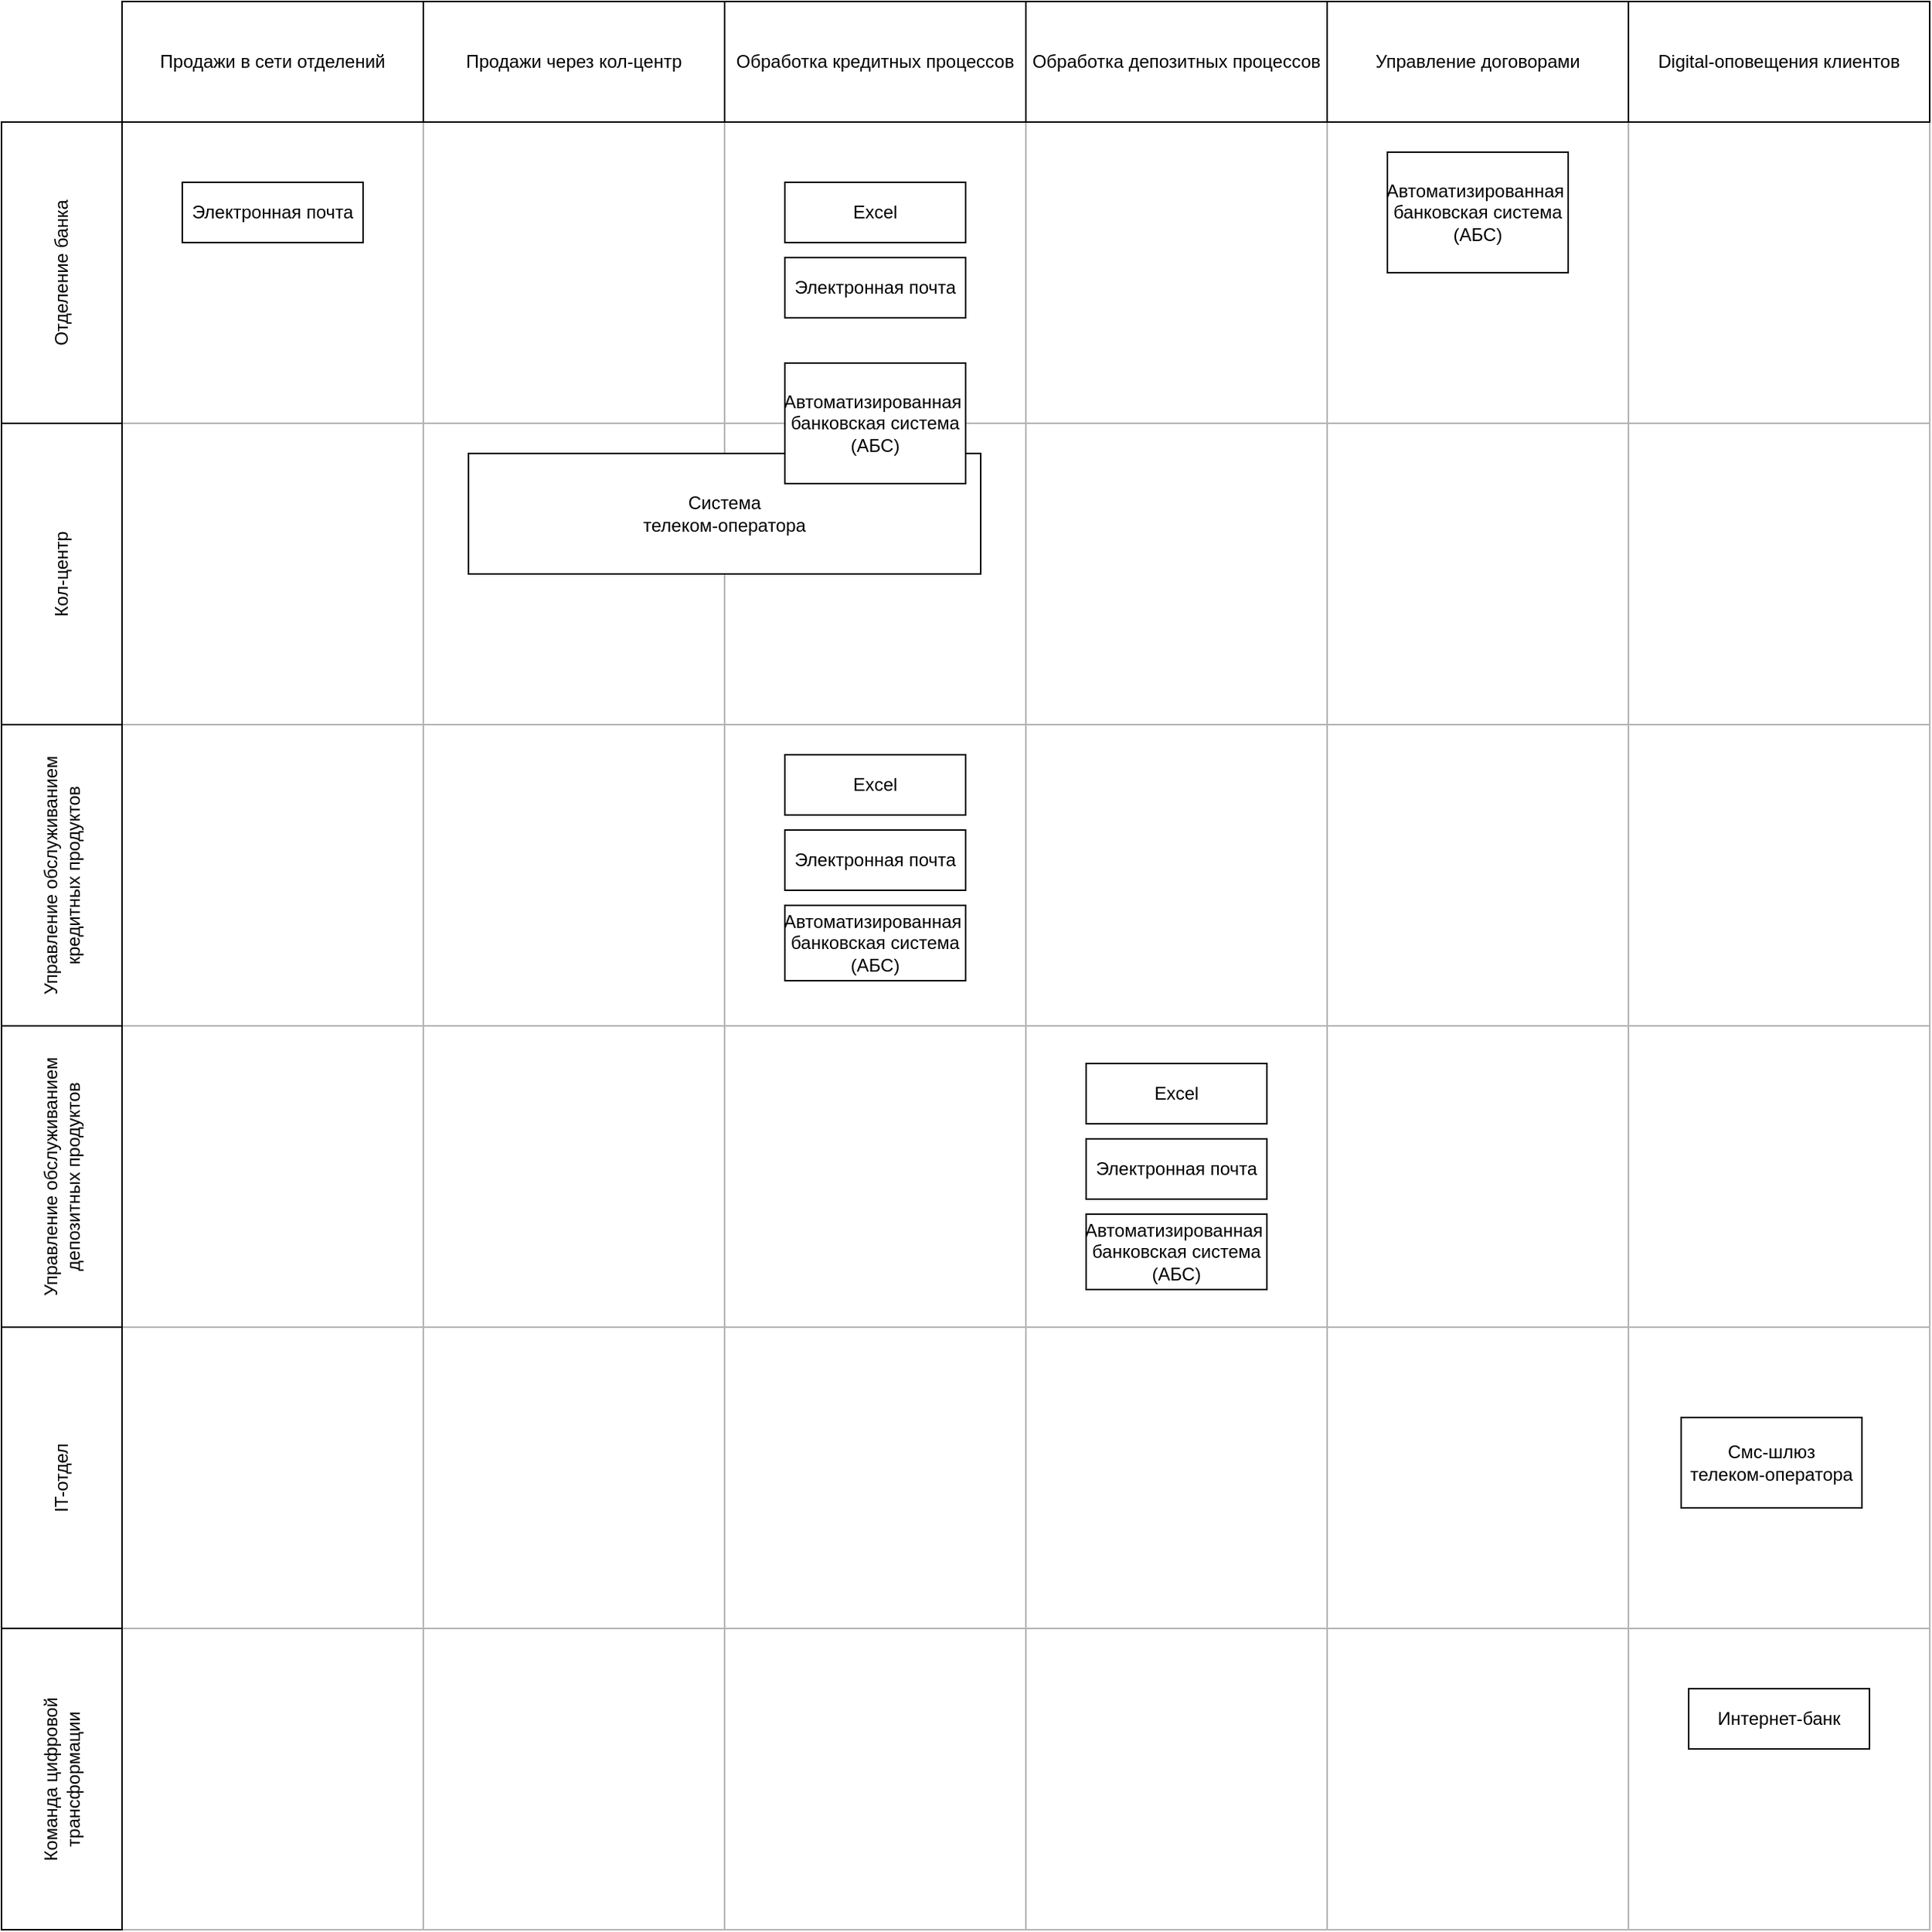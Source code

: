 <mxfile version="26.0.16">
  <diagram name="Page-1" id="A6BDwj9-TkVas7W6s6tt">
    <mxGraphModel dx="2954" dy="1196" grid="1" gridSize="10" guides="1" tooltips="1" connect="1" arrows="1" fold="1" page="1" pageScale="1" pageWidth="850" pageHeight="1100" math="0" shadow="0">
      <root>
        <mxCell id="0" />
        <mxCell id="1" parent="0" />
        <mxCell id="f2bEsp_f9rbMelp1hZP9-48" value="" style="rounded=0;whiteSpace=wrap;html=1;fillColor=none;strokeColor=#B3B3B3;movable=0;resizable=0;rotatable=0;deletable=0;editable=0;locked=1;connectable=0;" vertex="1" parent="1">
          <mxGeometry x="120" y="920" width="1200" height="200" as="geometry" />
        </mxCell>
        <mxCell id="f2bEsp_f9rbMelp1hZP9-31" value="" style="rounded=0;whiteSpace=wrap;html=1;fillColor=none;strokeColor=#B3B3B3;movable=0;resizable=0;rotatable=0;deletable=0;editable=0;locked=1;connectable=0;" vertex="1" parent="1">
          <mxGeometry x="120" y="120" width="200" height="1200" as="geometry" />
        </mxCell>
        <mxCell id="f2bEsp_f9rbMelp1hZP9-30" value="" style="rounded=0;whiteSpace=wrap;html=1;fillColor=none;strokeColor=#B3B3B3;movable=0;resizable=0;rotatable=0;deletable=0;editable=0;locked=1;connectable=0;" vertex="1" parent="1">
          <mxGeometry x="320" y="120" width="200" height="1200" as="geometry" />
        </mxCell>
        <mxCell id="f2bEsp_f9rbMelp1hZP9-29" value="" style="rounded=0;whiteSpace=wrap;html=1;fillColor=none;strokeColor=#B3B3B3;movable=0;resizable=0;rotatable=0;deletable=0;editable=0;locked=1;connectable=0;" vertex="1" parent="1">
          <mxGeometry x="520" y="120" width="200" height="1200" as="geometry" />
        </mxCell>
        <mxCell id="f2bEsp_f9rbMelp1hZP9-26" value="" style="rounded=0;whiteSpace=wrap;html=1;fillColor=none;strokeColor=#B3B3B3;movable=0;resizable=0;rotatable=0;deletable=0;editable=0;locked=1;connectable=0;" vertex="1" parent="1">
          <mxGeometry x="120" y="320" width="1200" height="200" as="geometry" />
        </mxCell>
        <mxCell id="f2bEsp_f9rbMelp1hZP9-25" value="" style="rounded=0;whiteSpace=wrap;html=1;fillColor=none;strokeColor=#B3B3B3;movable=0;resizable=0;rotatable=0;deletable=0;editable=0;locked=1;connectable=0;" vertex="1" parent="1">
          <mxGeometry x="120" y="120" width="1200" height="200" as="geometry" />
        </mxCell>
        <mxCell id="f2bEsp_f9rbMelp1hZP9-27" value="" style="rounded=0;whiteSpace=wrap;html=1;fillColor=none;strokeColor=#B3B3B3;movable=0;resizable=0;rotatable=0;deletable=0;editable=0;locked=1;connectable=0;" vertex="1" parent="1">
          <mxGeometry x="120" y="520" width="1200" height="200" as="geometry" />
        </mxCell>
        <mxCell id="f2bEsp_f9rbMelp1hZP9-28" value="" style="rounded=0;whiteSpace=wrap;html=1;fillColor=none;strokeColor=#B3B3B3;movable=0;resizable=0;rotatable=0;deletable=0;editable=0;locked=1;connectable=0;" vertex="1" parent="1">
          <mxGeometry x="120" y="720" width="1200" height="200" as="geometry" />
        </mxCell>
        <mxCell id="f2bEsp_f9rbMelp1hZP9-33" value="" style="rounded=0;whiteSpace=wrap;html=1;fillColor=none;strokeColor=#B3B3B3;movable=0;resizable=0;rotatable=0;deletable=0;editable=0;locked=1;connectable=0;" vertex="1" parent="1">
          <mxGeometry x="720" y="120" width="200" height="1200" as="geometry" />
        </mxCell>
        <mxCell id="f2bEsp_f9rbMelp1hZP9-35" value="" style="rounded=0;whiteSpace=wrap;html=1;fillColor=none;strokeColor=#B3B3B3;movable=0;resizable=0;rotatable=0;deletable=0;editable=0;locked=1;connectable=0;" vertex="1" parent="1">
          <mxGeometry x="920" y="120" width="200" height="1200" as="geometry" />
        </mxCell>
        <mxCell id="f2bEsp_f9rbMelp1hZP9-49" value="" style="rounded=0;whiteSpace=wrap;html=1;fillColor=none;strokeColor=#B3B3B3;movable=0;resizable=0;rotatable=0;deletable=0;editable=0;locked=1;connectable=0;" vertex="1" parent="1">
          <mxGeometry x="120" y="1120" width="1200" height="200" as="geometry" />
        </mxCell>
        <mxCell id="f2bEsp_f9rbMelp1hZP9-37" value="" style="rounded=0;whiteSpace=wrap;html=1;fillColor=none;strokeColor=#B3B3B3;movable=1;resizable=1;rotatable=1;deletable=1;editable=1;locked=0;connectable=1;" vertex="1" parent="1">
          <mxGeometry x="1120" y="120" width="200" height="1200" as="geometry" />
        </mxCell>
        <mxCell id="f2bEsp_f9rbMelp1hZP9-14" value="&lt;div&gt;Система&lt;/div&gt;&lt;div&gt;телеком-оператора&lt;/div&gt;" style="rounded=0;whiteSpace=wrap;html=1;" vertex="1" parent="1">
          <mxGeometry x="350" y="340" width="340" height="80" as="geometry" />
        </mxCell>
        <mxCell id="f2bEsp_f9rbMelp1hZP9-1" value="Продажи в сети отделений" style="rounded=0;whiteSpace=wrap;html=1;" vertex="1" parent="1">
          <mxGeometry x="120" y="40" width="200" height="80" as="geometry" />
        </mxCell>
        <mxCell id="f2bEsp_f9rbMelp1hZP9-4" value="Кол-центр" style="rounded=0;whiteSpace=wrap;html=1;rotation=270;" vertex="1" parent="1">
          <mxGeometry x="-20" y="380" width="200" height="80" as="geometry" />
        </mxCell>
        <mxCell id="f2bEsp_f9rbMelp1hZP9-6" value="IT-отдел" style="rounded=0;whiteSpace=wrap;html=1;rotation=270;" vertex="1" parent="1">
          <mxGeometry x="-20" y="980" width="200" height="80" as="geometry" />
        </mxCell>
        <mxCell id="f2bEsp_f9rbMelp1hZP9-7" value="Управление обслуживанием депозитных продуктов" style="rounded=0;whiteSpace=wrap;html=1;rotation=270;" vertex="1" parent="1">
          <mxGeometry x="-20" y="780" width="200" height="80" as="geometry" />
        </mxCell>
        <mxCell id="f2bEsp_f9rbMelp1hZP9-8" value="Управление обслуживанием кредитных продуктов" style="rounded=0;whiteSpace=wrap;html=1;rotation=270;" vertex="1" parent="1">
          <mxGeometry x="-20" y="580" width="200" height="80" as="geometry" />
        </mxCell>
        <mxCell id="f2bEsp_f9rbMelp1hZP9-11" value="Интернет-банк" style="rounded=0;whiteSpace=wrap;html=1;" vertex="1" parent="1">
          <mxGeometry x="1160" y="1160" width="120" height="40" as="geometry" />
        </mxCell>
        <mxCell id="f2bEsp_f9rbMelp1hZP9-13" value="Смс-шлюз&lt;div&gt;телеком-оператора&lt;/div&gt;" style="rounded=0;whiteSpace=wrap;html=1;" vertex="1" parent="1">
          <mxGeometry x="1155" y="980" width="120" height="60" as="geometry" />
        </mxCell>
        <mxCell id="f2bEsp_f9rbMelp1hZP9-16" value="Отделение банка" style="rounded=0;whiteSpace=wrap;html=1;rotation=270;" vertex="1" parent="1">
          <mxGeometry x="-20" y="180" width="200" height="80" as="geometry" />
        </mxCell>
        <mxCell id="f2bEsp_f9rbMelp1hZP9-17" value="&lt;div&gt;Обработка кредитных процессов&lt;/div&gt;" style="rounded=0;whiteSpace=wrap;html=1;" vertex="1" parent="1">
          <mxGeometry x="520" y="40" width="200" height="80" as="geometry" />
        </mxCell>
        <mxCell id="f2bEsp_f9rbMelp1hZP9-18" value="Excel" style="rounded=0;whiteSpace=wrap;html=1;" vertex="1" parent="1">
          <mxGeometry x="560" y="160" width="120" height="40" as="geometry" />
        </mxCell>
        <mxCell id="f2bEsp_f9rbMelp1hZP9-19" value="Электронная почта" style="rounded=0;whiteSpace=wrap;html=1;" vertex="1" parent="1">
          <mxGeometry x="560" y="210" width="120" height="40" as="geometry" />
        </mxCell>
        <mxCell id="f2bEsp_f9rbMelp1hZP9-20" value="&lt;div&gt;Продажи через кол-центр&lt;/div&gt;" style="rounded=0;whiteSpace=wrap;html=1;" vertex="1" parent="1">
          <mxGeometry x="320" y="40" width="200" height="80" as="geometry" />
        </mxCell>
        <mxCell id="f2bEsp_f9rbMelp1hZP9-12" value="Автоматизированная&amp;nbsp;&lt;div&gt;банковская система&lt;div&gt;(АБС)&lt;/div&gt;&lt;/div&gt;" style="rounded=0;whiteSpace=wrap;html=1;rotation=0;" vertex="1" parent="1">
          <mxGeometry x="560" y="280" width="120" height="80" as="geometry" />
        </mxCell>
        <mxCell id="f2bEsp_f9rbMelp1hZP9-22" value="Excel" style="rounded=0;whiteSpace=wrap;html=1;" vertex="1" parent="1">
          <mxGeometry x="560" y="540" width="120" height="40" as="geometry" />
        </mxCell>
        <mxCell id="f2bEsp_f9rbMelp1hZP9-23" value="Электронная почта" style="rounded=0;whiteSpace=wrap;html=1;" vertex="1" parent="1">
          <mxGeometry x="560" y="590" width="120" height="40" as="geometry" />
        </mxCell>
        <mxCell id="f2bEsp_f9rbMelp1hZP9-32" value="Электронная почта" style="rounded=0;whiteSpace=wrap;html=1;" vertex="1" parent="1">
          <mxGeometry x="160" y="160" width="120" height="40" as="geometry" />
        </mxCell>
        <mxCell id="f2bEsp_f9rbMelp1hZP9-34" value="&lt;div&gt;Обработка депозитных процессов&lt;/div&gt;" style="rounded=0;whiteSpace=wrap;html=1;" vertex="1" parent="1">
          <mxGeometry x="720" y="40" width="200" height="80" as="geometry" />
        </mxCell>
        <mxCell id="f2bEsp_f9rbMelp1hZP9-36" value="&lt;div&gt;Управление договорами&lt;/div&gt;" style="rounded=0;whiteSpace=wrap;html=1;" vertex="1" parent="1">
          <mxGeometry x="920" y="40" width="200" height="80" as="geometry" />
        </mxCell>
        <mxCell id="f2bEsp_f9rbMelp1hZP9-38" value="Digital-оповещения клиентов" style="rounded=0;whiteSpace=wrap;html=1;" vertex="1" parent="1">
          <mxGeometry x="1120" y="40" width="200" height="80" as="geometry" />
        </mxCell>
        <mxCell id="f2bEsp_f9rbMelp1hZP9-39" value="Автоматизированная&amp;nbsp;&lt;div&gt;банковская система&lt;div&gt;(АБС)&lt;/div&gt;&lt;/div&gt;" style="rounded=0;whiteSpace=wrap;html=1;rotation=0;" vertex="1" parent="1">
          <mxGeometry x="560" y="640" width="120" height="50" as="geometry" />
        </mxCell>
        <mxCell id="f2bEsp_f9rbMelp1hZP9-43" value="Excel" style="rounded=0;whiteSpace=wrap;html=1;" vertex="1" parent="1">
          <mxGeometry x="760" y="745" width="120" height="40" as="geometry" />
        </mxCell>
        <mxCell id="f2bEsp_f9rbMelp1hZP9-44" value="Электронная почта" style="rounded=0;whiteSpace=wrap;html=1;" vertex="1" parent="1">
          <mxGeometry x="760" y="795" width="120" height="40" as="geometry" />
        </mxCell>
        <mxCell id="f2bEsp_f9rbMelp1hZP9-45" value="Автоматизированная&amp;nbsp;&lt;div&gt;банковская система&lt;div&gt;(АБС)&lt;/div&gt;&lt;/div&gt;" style="rounded=0;whiteSpace=wrap;html=1;rotation=0;" vertex="1" parent="1">
          <mxGeometry x="760" y="845" width="120" height="50" as="geometry" />
        </mxCell>
        <mxCell id="f2bEsp_f9rbMelp1hZP9-46" value="Автоматизированная&amp;nbsp;&lt;div&gt;банковская система&lt;div&gt;(АБС)&lt;/div&gt;&lt;/div&gt;" style="rounded=0;whiteSpace=wrap;html=1;rotation=0;" vertex="1" parent="1">
          <mxGeometry x="960" y="140" width="120" height="80" as="geometry" />
        </mxCell>
        <mxCell id="f2bEsp_f9rbMelp1hZP9-47" value="Команда цифровой трансформации" style="rounded=0;whiteSpace=wrap;html=1;rotation=270;" vertex="1" parent="1">
          <mxGeometry x="-20" y="1180" width="200" height="80" as="geometry" />
        </mxCell>
      </root>
    </mxGraphModel>
  </diagram>
</mxfile>
